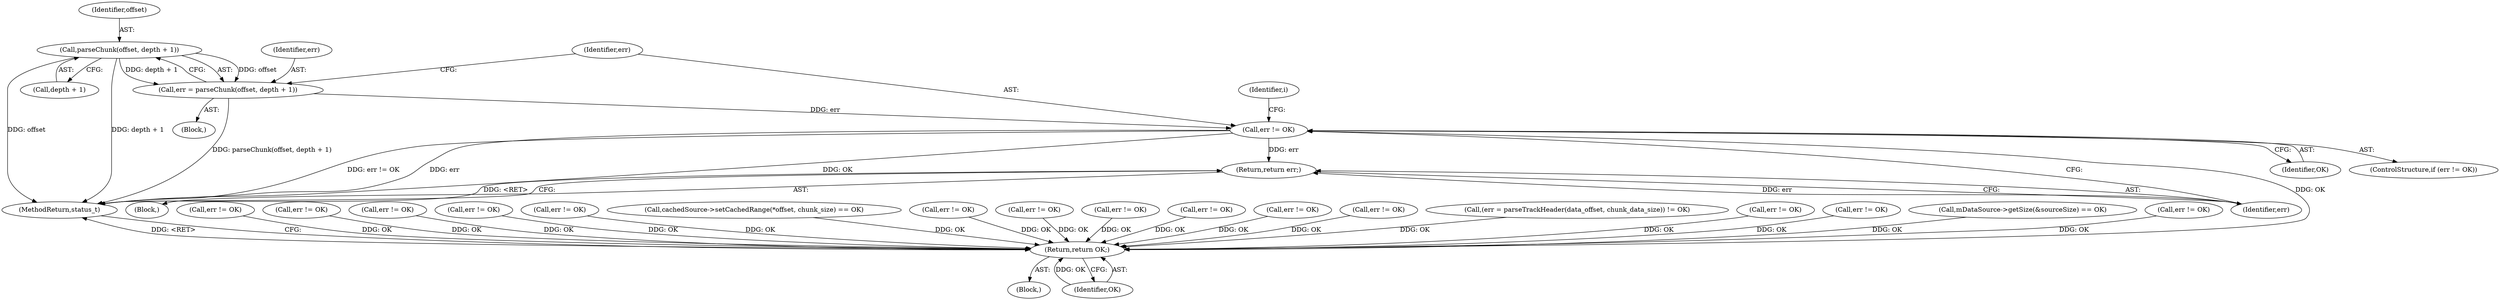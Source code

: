 digraph "0_Android_6fe85f7e15203e48df2cc3e8e1c4bc6ad49dc968@pointer" {
"1001469" [label="(Call,parseChunk(offset, depth + 1))"];
"1001467" [label="(Call,err = parseChunk(offset, depth + 1))"];
"1001475" [label="(Call,err != OK)"];
"1001479" [label="(Return,return err;)"];
"1002925" [label="(Return,return OK;)"];
"1001468" [label="(Identifier,err)"];
"1001470" [label="(Identifier,offset)"];
"1001772" [label="(Call,err != OK)"];
"1002330" [label="(Call,err != OK)"];
"1001477" [label="(Identifier,OK)"];
"1001791" [label="(Call,err != OK)"];
"1001610" [label="(Call,err != OK)"];
"1000565" [label="(Call,err != OK)"];
"1001471" [label="(Call,depth + 1)"];
"1000394" [label="(Call,cachedSource->setCachedRange(*offset, chunk_size) == OK)"];
"1002927" [label="(MethodReturn,status_t)"];
"1001474" [label="(ControlStructure,if (err != OK))"];
"1001478" [label="(Block,)"];
"1002875" [label="(Call,err != OK)"];
"1000493" [label="(Call,err != OK)"];
"1001465" [label="(Block,)"];
"1001992" [label="(Call,err != OK)"];
"1001469" [label="(Call,parseChunk(offset, depth + 1))"];
"1001480" [label="(Identifier,err)"];
"1001954" [label="(Call,err != OK)"];
"1001479" [label="(Return,return err;)"];
"1001464" [label="(Identifier,i)"];
"1001476" [label="(Identifier,err)"];
"1002129" [label="(Call,err != OK)"];
"1001824" [label="(Call,err != OK)"];
"1001475" [label="(Call,err != OK)"];
"1000988" [label="(Call,(err = parseTrackHeader(data_offset, chunk_data_size)) != OK)"];
"1001973" [label="(Call,err != OK)"];
"1000106" [label="(Block,)"];
"1002926" [label="(Identifier,OK)"];
"1001467" [label="(Call,err = parseChunk(offset, depth + 1))"];
"1002925" [label="(Return,return OK;)"];
"1002295" [label="(Call,err != OK)"];
"1000191" [label="(Call,mDataSource->getSize(&sourceSize) == OK)"];
"1001744" [label="(Call,err != OK)"];
"1001469" -> "1001467"  [label="AST: "];
"1001469" -> "1001471"  [label="CFG: "];
"1001470" -> "1001469"  [label="AST: "];
"1001471" -> "1001469"  [label="AST: "];
"1001467" -> "1001469"  [label="CFG: "];
"1001469" -> "1002927"  [label="DDG: depth + 1"];
"1001469" -> "1002927"  [label="DDG: offset"];
"1001469" -> "1001467"  [label="DDG: offset"];
"1001469" -> "1001467"  [label="DDG: depth + 1"];
"1001467" -> "1001465"  [label="AST: "];
"1001468" -> "1001467"  [label="AST: "];
"1001476" -> "1001467"  [label="CFG: "];
"1001467" -> "1002927"  [label="DDG: parseChunk(offset, depth + 1)"];
"1001467" -> "1001475"  [label="DDG: err"];
"1001475" -> "1001474"  [label="AST: "];
"1001475" -> "1001477"  [label="CFG: "];
"1001476" -> "1001475"  [label="AST: "];
"1001477" -> "1001475"  [label="AST: "];
"1001480" -> "1001475"  [label="CFG: "];
"1001464" -> "1001475"  [label="CFG: "];
"1001475" -> "1002927"  [label="DDG: err != OK"];
"1001475" -> "1002927"  [label="DDG: err"];
"1001475" -> "1002927"  [label="DDG: OK"];
"1001475" -> "1001479"  [label="DDG: err"];
"1001475" -> "1002925"  [label="DDG: OK"];
"1001479" -> "1001478"  [label="AST: "];
"1001479" -> "1001480"  [label="CFG: "];
"1001480" -> "1001479"  [label="AST: "];
"1002927" -> "1001479"  [label="CFG: "];
"1001479" -> "1002927"  [label="DDG: <RET>"];
"1001480" -> "1001479"  [label="DDG: err"];
"1002925" -> "1000106"  [label="AST: "];
"1002925" -> "1002926"  [label="CFG: "];
"1002926" -> "1002925"  [label="AST: "];
"1002927" -> "1002925"  [label="CFG: "];
"1002925" -> "1002927"  [label="DDG: <RET>"];
"1002926" -> "1002925"  [label="DDG: OK"];
"1002295" -> "1002925"  [label="DDG: OK"];
"1000191" -> "1002925"  [label="DDG: OK"];
"1001744" -> "1002925"  [label="DDG: OK"];
"1000493" -> "1002925"  [label="DDG: OK"];
"1000565" -> "1002925"  [label="DDG: OK"];
"1001772" -> "1002925"  [label="DDG: OK"];
"1001791" -> "1002925"  [label="DDG: OK"];
"1000394" -> "1002925"  [label="DDG: OK"];
"1001973" -> "1002925"  [label="DDG: OK"];
"1002129" -> "1002925"  [label="DDG: OK"];
"1002875" -> "1002925"  [label="DDG: OK"];
"1001610" -> "1002925"  [label="DDG: OK"];
"1001992" -> "1002925"  [label="DDG: OK"];
"1001954" -> "1002925"  [label="DDG: OK"];
"1000988" -> "1002925"  [label="DDG: OK"];
"1001824" -> "1002925"  [label="DDG: OK"];
"1002330" -> "1002925"  [label="DDG: OK"];
}
